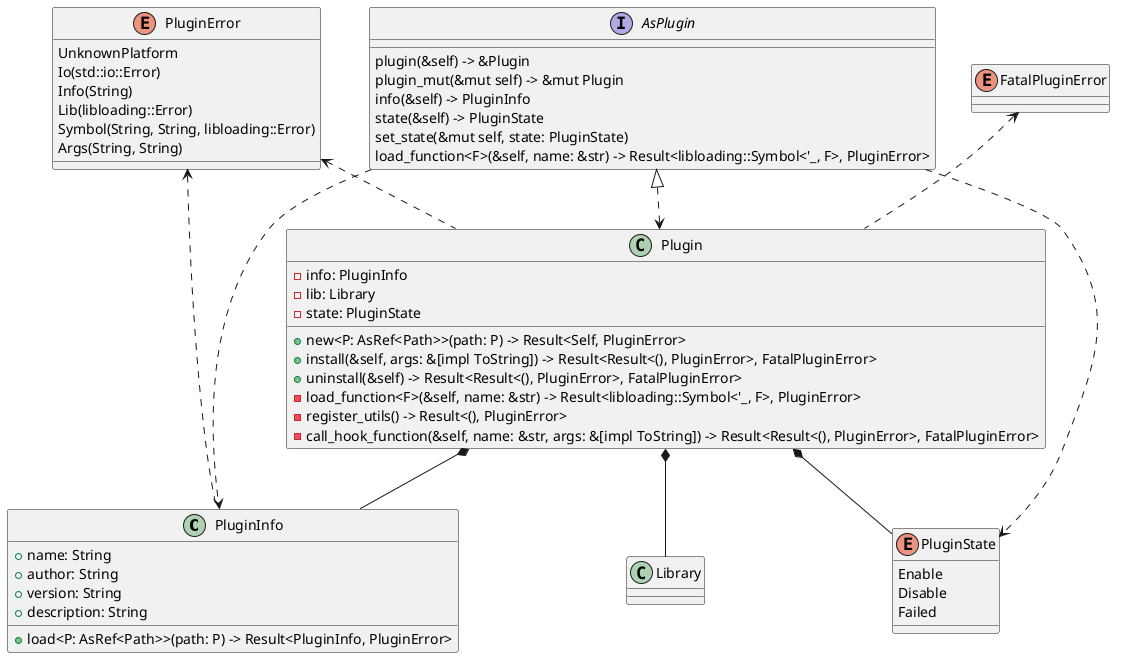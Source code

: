 @startuml plugin

class PluginInfo {
    +name: String
    +author: String
    +version: String
    +description: String
}

class PluginInfo {
    +load<P: AsRef<Path>>(path: P) -> Result<PluginInfo, PluginError>
}

enum PluginState {
    Enable
    Disable
    Failed
}

class Plugin {
    -info: PluginInfo
    -lib: Library
    -state: PluginState
}

class Plugin {
    +new<P: AsRef<Path>>(path: P) -> Result<Self, PluginError>
    +install(&self, args: &[impl ToString]) -> Result<Result<(), PluginError>, FatalPluginError>
    +uninstall(&self) -> Result<Result<(), PluginError>, FatalPluginError>
    -load_function<F>(&self, name: &str) -> Result<libloading::Symbol<'_, F>, PluginError>
    -register_utils() -> Result<(), PluginError>
    -call_hook_function(&self, name: &str, args: &[impl ToString]) -> Result<Result<(), PluginError>, FatalPluginError>
}

interface AsPlugin {
    plugin(&self) -> &Plugin
    plugin_mut(&mut self) -> &mut Plugin
    info(&self) -> PluginInfo
    state(&self) -> PluginState
    set_state(&mut self, state: PluginState)
    load_function<F>(&self, name: &str) -> Result<libloading::Symbol<'_, F>, PluginError>
}

enum PluginError {
    {field}UnknownPlatform
    {field}Io(std::io::Error)
    {field}Info(String)
    {field}Lib(libloading::Error)
    {field}Symbol(String, String, libloading::Error)
    {field}Args(String, String)
}

enum FatalPluginError {}

AsPlugin <|..> Plugin
AsPlugin ..> PluginInfo
AsPlugin ..> PluginState

Plugin *-- PluginInfo
Plugin *-- Library
Plugin *-- PluginState

PluginError <.. Plugin
PluginError <.. PluginInfo

FatalPluginError <.. Plugin

@enduml
